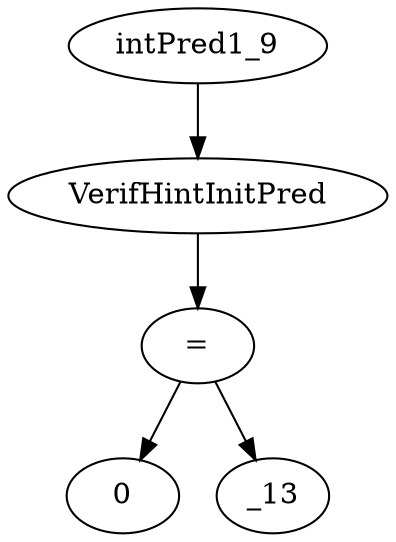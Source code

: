 digraph dag {
0 [label="intPred1_9"];
1 [label="VerifHintInitPred"];
2 [label="="];
3 [label="0"];
4 [label="_13"];
"0" -> "1"[label=""]
"1" -> "2"[label=""]
"2" -> "4"[label=""]
"2" -> "3"[label=""]
}
